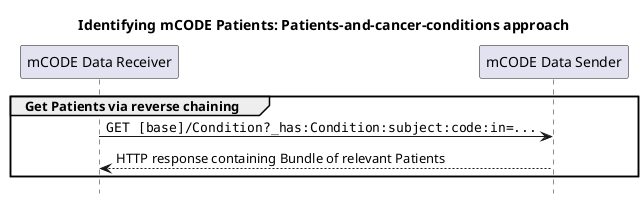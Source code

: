 @startuml
skinparam defaultFontName Arial

title Identifying mCODE Patients: Patients-and-cancer-conditions approach
hide footbox
participant "mCODE Data Receiver" as Receiver
participant "mCODE Data Sender" as Sender

group Get Patients via reverse chaining
    "Receiver" -> "Sender" : ""GET [base]/Condition?_has:Condition:subject:code:in=...""
    "Sender" --> "Receiver" : HTTP response containing Bundle of relevant Patients
end

@enduml

